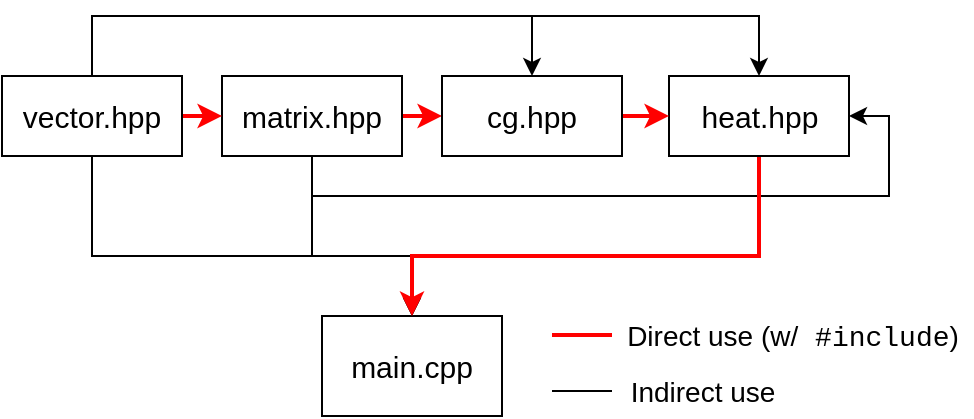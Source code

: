 <mxfile version="12.7.4" type="onedrive"><diagram id="3bW0zmzD_xBP-LkC0I4s" name="Page-1"><mxGraphModel dx="1251" dy="859" grid="0" gridSize="10" guides="1" tooltips="1" connect="1" arrows="1" fold="1" page="1" pageScale="1" pageWidth="827" pageHeight="1169" math="0" shadow="0"><root><mxCell id="0"/><mxCell id="1" parent="0"/><mxCell id="wKjEskgAjSYDwawpNAM7-1" value="&lt;font style=&quot;font-size: 15px&quot;&gt;main.cpp&lt;/font&gt;" style="rounded=0;whiteSpace=wrap;html=1;" parent="1" vertex="1"><mxGeometry x="240" y="250" width="90" height="50" as="geometry"/></mxCell><mxCell id="CYO3jHxLIWei6LXDabZL-2" style="edgeStyle=orthogonalEdgeStyle;rounded=0;orthogonalLoop=1;jettySize=auto;html=1;exitX=1;exitY=0.5;exitDx=0;exitDy=0;entryX=0;entryY=0.5;entryDx=0;entryDy=0;strokeWidth=2;strokeColor=#FF0000;" edge="1" parent="1" source="wKjEskgAjSYDwawpNAM7-3" target="wKjEskgAjSYDwawpNAM7-7"><mxGeometry relative="1" as="geometry"/></mxCell><mxCell id="CYO3jHxLIWei6LXDabZL-6" style="edgeStyle=orthogonalEdgeStyle;rounded=0;orthogonalLoop=1;jettySize=auto;html=1;exitX=0.5;exitY=1;exitDx=0;exitDy=0;entryX=1;entryY=0.5;entryDx=0;entryDy=0;" edge="1" parent="1" source="wKjEskgAjSYDwawpNAM7-3" target="wKjEskgAjSYDwawpNAM7-6"><mxGeometry relative="1" as="geometry"/></mxCell><mxCell id="CYO3jHxLIWei6LXDabZL-10" style="edgeStyle=orthogonalEdgeStyle;rounded=0;orthogonalLoop=1;jettySize=auto;html=1;exitX=0.5;exitY=1;exitDx=0;exitDy=0;entryX=0.5;entryY=0;entryDx=0;entryDy=0;strokeWidth=1;" edge="1" parent="1" source="wKjEskgAjSYDwawpNAM7-3" target="wKjEskgAjSYDwawpNAM7-1"><mxGeometry relative="1" as="geometry"><Array as="points"><mxPoint x="235" y="220"/><mxPoint x="285" y="220"/></Array></mxGeometry></mxCell><mxCell id="wKjEskgAjSYDwawpNAM7-3" value="&lt;font style=&quot;font-size: 15px&quot;&gt;matrix.hpp&lt;/font&gt;" style="rounded=0;whiteSpace=wrap;html=1;" parent="1" vertex="1"><mxGeometry x="190" y="130" width="90" height="40" as="geometry"/></mxCell><mxCell id="CYO3jHxLIWei6LXDabZL-1" style="edgeStyle=orthogonalEdgeStyle;rounded=0;orthogonalLoop=1;jettySize=auto;html=1;exitX=1;exitY=0.5;exitDx=0;exitDy=0;entryX=0;entryY=0.5;entryDx=0;entryDy=0;strokeColor=#FF0000;strokeWidth=2;" edge="1" parent="1" source="wKjEskgAjSYDwawpNAM7-4" target="wKjEskgAjSYDwawpNAM7-3"><mxGeometry relative="1" as="geometry"/></mxCell><mxCell id="CYO3jHxLIWei6LXDabZL-4" style="edgeStyle=orthogonalEdgeStyle;rounded=0;orthogonalLoop=1;jettySize=auto;html=1;exitX=0.5;exitY=0;exitDx=0;exitDy=0;entryX=0.5;entryY=0;entryDx=0;entryDy=0;" edge="1" parent="1" source="wKjEskgAjSYDwawpNAM7-4" target="wKjEskgAjSYDwawpNAM7-7"><mxGeometry relative="1" as="geometry"><Array as="points"><mxPoint x="125" y="100"/><mxPoint x="345" y="100"/></Array></mxGeometry></mxCell><mxCell id="CYO3jHxLIWei6LXDabZL-5" style="edgeStyle=orthogonalEdgeStyle;rounded=0;orthogonalLoop=1;jettySize=auto;html=1;exitX=0.5;exitY=0;exitDx=0;exitDy=0;entryX=0.5;entryY=0;entryDx=0;entryDy=0;" edge="1" parent="1" source="wKjEskgAjSYDwawpNAM7-4" target="wKjEskgAjSYDwawpNAM7-6"><mxGeometry relative="1" as="geometry"><Array as="points"><mxPoint x="125" y="100"/><mxPoint x="459" y="100"/></Array></mxGeometry></mxCell><mxCell id="CYO3jHxLIWei6LXDabZL-8" style="edgeStyle=orthogonalEdgeStyle;rounded=0;orthogonalLoop=1;jettySize=auto;html=1;exitX=0.5;exitY=1;exitDx=0;exitDy=0;strokeWidth=1;" edge="1" parent="1" source="wKjEskgAjSYDwawpNAM7-4" target="wKjEskgAjSYDwawpNAM7-1"><mxGeometry relative="1" as="geometry"><Array as="points"><mxPoint x="125" y="220"/><mxPoint x="285" y="220"/></Array></mxGeometry></mxCell><mxCell id="wKjEskgAjSYDwawpNAM7-4" value="&lt;font style=&quot;font-size: 15px&quot;&gt;vector.hpp&lt;/font&gt;" style="rounded=0;whiteSpace=wrap;html=1;" parent="1" vertex="1"><mxGeometry x="80" y="130" width="90" height="40" as="geometry"/></mxCell><mxCell id="CYO3jHxLIWei6LXDabZL-11" style="edgeStyle=orthogonalEdgeStyle;rounded=0;orthogonalLoop=1;jettySize=auto;html=1;exitX=0.5;exitY=1;exitDx=0;exitDy=0;entryX=0.5;entryY=0;entryDx=0;entryDy=0;strokeWidth=2;strokeColor=#FF0000;" edge="1" parent="1" source="wKjEskgAjSYDwawpNAM7-6" target="wKjEskgAjSYDwawpNAM7-1"><mxGeometry relative="1" as="geometry"><Array as="points"><mxPoint x="459" y="220"/><mxPoint x="285" y="220"/></Array></mxGeometry></mxCell><mxCell id="wKjEskgAjSYDwawpNAM7-6" value="&lt;font style=&quot;font-size: 15px&quot;&gt;heat.hpp&lt;/font&gt;" style="rounded=0;whiteSpace=wrap;html=1;" parent="1" vertex="1"><mxGeometry x="413.5" y="130" width="90" height="40" as="geometry"/></mxCell><mxCell id="CYO3jHxLIWei6LXDabZL-7" style="edgeStyle=orthogonalEdgeStyle;rounded=0;orthogonalLoop=1;jettySize=auto;html=1;exitX=1;exitY=0.5;exitDx=0;exitDy=0;entryX=0;entryY=0.5;entryDx=0;entryDy=0;strokeColor=#FF0000;strokeWidth=2;" edge="1" parent="1" source="wKjEskgAjSYDwawpNAM7-7" target="wKjEskgAjSYDwawpNAM7-6"><mxGeometry relative="1" as="geometry"/></mxCell><mxCell id="wKjEskgAjSYDwawpNAM7-7" value="&lt;font style=&quot;font-size: 15px&quot;&gt;cg.hpp&lt;/font&gt;" style="rounded=0;whiteSpace=wrap;html=1;" parent="1" vertex="1"><mxGeometry x="300" y="130" width="90" height="40" as="geometry"/></mxCell><mxCell id="CYO3jHxLIWei6LXDabZL-12" value="&lt;font style=&quot;font-size: 14px&quot;&gt;Direct use (w/&lt;font face=&quot;Courier New&quot;&gt; #include&lt;/font&gt;)&lt;/font&gt;" style="text;html=1;align=center;verticalAlign=middle;resizable=0;points=[];autosize=1;" vertex="1" parent="1"><mxGeometry x="385" y="250" width="180" height="20" as="geometry"/></mxCell><mxCell id="CYO3jHxLIWei6LXDabZL-13" value="&lt;font style=&quot;font-size: 14px&quot;&gt;Indirect use&lt;/font&gt;" style="text;html=1;align=center;verticalAlign=middle;resizable=0;points=[];autosize=1;" vertex="1" parent="1"><mxGeometry x="385" y="278" width="90" height="20" as="geometry"/></mxCell><mxCell id="CYO3jHxLIWei6LXDabZL-14" value="" style="endArrow=none;html=1;strokeColor=#FF0000;strokeWidth=2;" edge="1" parent="1"><mxGeometry width="50" height="50" relative="1" as="geometry"><mxPoint x="355" y="259.5" as="sourcePoint"/><mxPoint x="385" y="259.5" as="targetPoint"/></mxGeometry></mxCell><mxCell id="CYO3jHxLIWei6LXDabZL-15" value="" style="endArrow=none;html=1;strokeColor=#000000;strokeWidth=1;" edge="1" parent="1"><mxGeometry width="50" height="50" relative="1" as="geometry"><mxPoint x="355" y="287.5" as="sourcePoint"/><mxPoint x="385" y="287.5" as="targetPoint"/></mxGeometry></mxCell></root></mxGraphModel></diagram></mxfile>